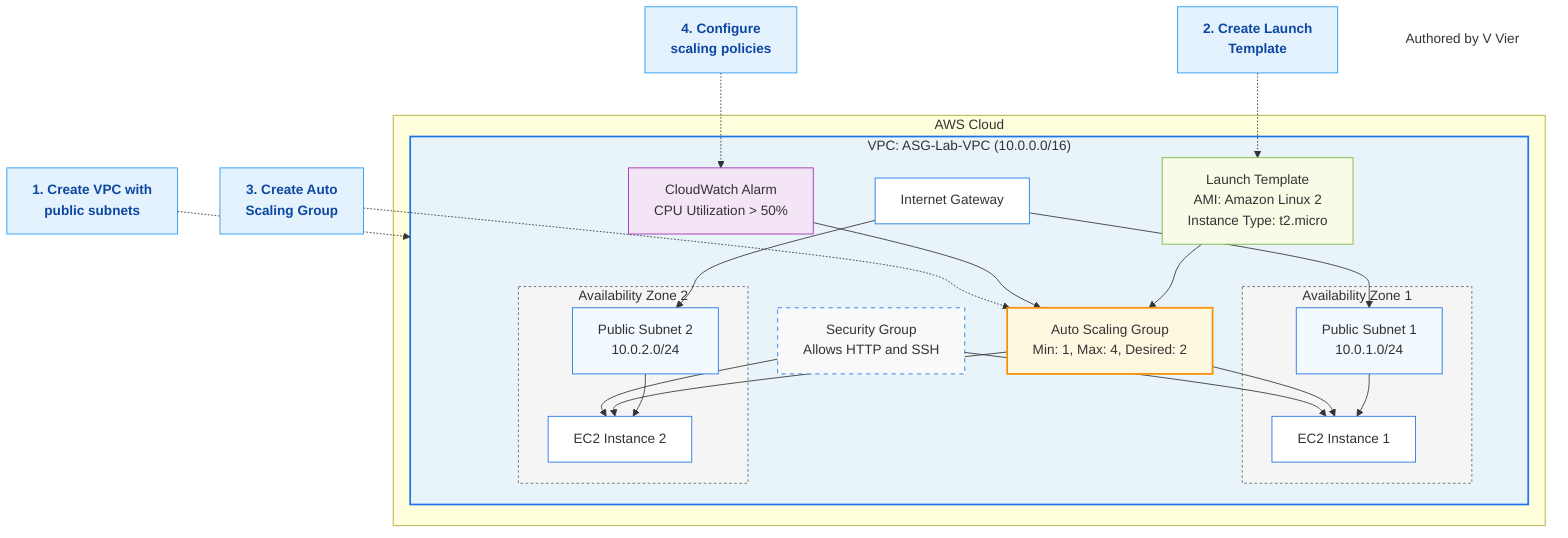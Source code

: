 flowchart TB
    %% Define styles
    classDef vpc fill:#E8F4FA,stroke:#1A73E8,stroke-width:2px
    classDef subnet fill:#F2F9FF,stroke:#1A73E8,stroke-width:1px
    classDef instance fill:#FFFFFF,stroke:#1A73E8,stroke-width:1px
    classDef igw fill:#FFFFFF,stroke:#1A73E8,stroke-width:1px
    classDef sg fill:#F8F9FA,stroke:#1A73E8,stroke-width:1px,stroke-dasharray: 5 5
    classDef asg fill:#FFF8E1,stroke:#FB8C00,stroke-width:2px
    classDef lt fill:#F9FBE7,stroke:#7CB342,stroke-width:1px
    classDef cw fill:#F3E5F5,stroke:#9C27B0,stroke-width:1px
    classDef az fill:#F5F5F5,stroke:#616161,stroke-width:1px,stroke-dasharray: 3 3
    classDef step fill:#E3F2FD,stroke:#2196F3,stroke-width:1px,color:#0D47A1,font-weight:bold
    
    %% Define AWS Cloud
    subgraph Cloud["AWS Cloud"]
        %% Define VPC
        subgraph VPC["VPC: ASG-Lab-VPC (10.0.0.0/16)"]
            %% Define Internet Gateway
            IGW[Internet Gateway]
            
            %% Define Availability Zone 1
            subgraph AZ1["Availability Zone 1"]
                Subnet1[Public Subnet 1<br>10.0.1.0/24]
                EC2_1[EC2 Instance 1]
            end
            
            %% Define Availability Zone 2
            subgraph AZ2["Availability Zone 2"]
                Subnet2[Public Subnet 2<br>10.0.2.0/24]
                EC2_2[EC2 Instance 2]
            end
            
            %% Define Auto Scaling Group components
            ASG[Auto Scaling Group<br>Min: 1, Max: 4, Desired: 2]
            LT[Launch Template<br>AMI: Amazon Linux 2<br>Instance Type: t2.micro]
            SG[Security Group<br>Allows HTTP and SSH]
            CW[CloudWatch Alarm<br>CPU Utilization > 50%]
        end
    end
    
    %% Define connections
    IGW --> Subnet1
    IGW --> Subnet2
    Subnet1 --> EC2_1
    Subnet2 --> EC2_2
    ASG --> EC2_1
    ASG --> EC2_2
    LT --> ASG
    CW --> ASG
    SG --> EC2_1
    SG --> EC2_2
    
    %% Define process steps
    Step1["1. Create VPC with<br>public subnets"]
    Step2["2. Create Launch<br>Template"]
    Step3["3. Create Auto<br>Scaling Group"]
    Step4["4. Configure<br>scaling policies"]
    
    %% Connect steps to components
    Step1 -.-> VPC
    Step2 -.-> LT
    Step3 -.-> ASG
    Step4 -.-> CW
    
    %% Apply styles
    class VPC vpc
    class Subnet1,Subnet2 subnet
    class EC2_1,EC2_2 instance
    class IGW igw
    class SG sg
    class ASG asg
    class LT lt
    class CW cw
    class AZ1,AZ2 az
    class Step1,Step2,Step3,Step4 step
    
    %% Add author credit
    author[Authored by V Vier]
    style author fill:none,stroke:none